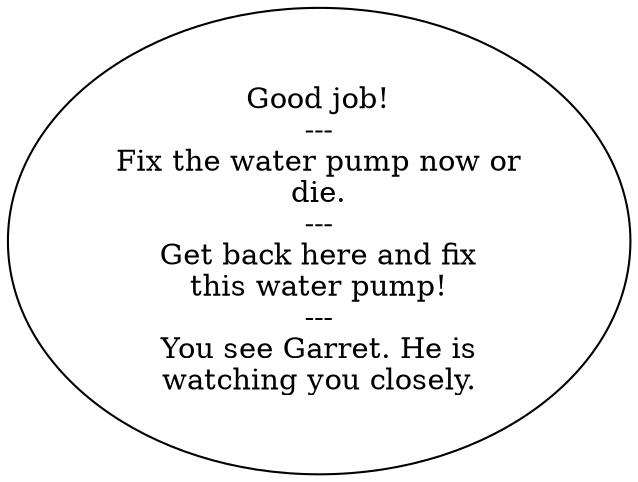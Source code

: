 digraph GUARD2 {
  "start" [style=filled       fillcolor="#FFFFFF"       color="#000000"]
  "start" [label="Good job!\n---\nFix the water pump now or\ndie.\n---\nGet back here and fix\nthis water pump!\n---\nYou see Garret. He is\nwatching you closely."]
}